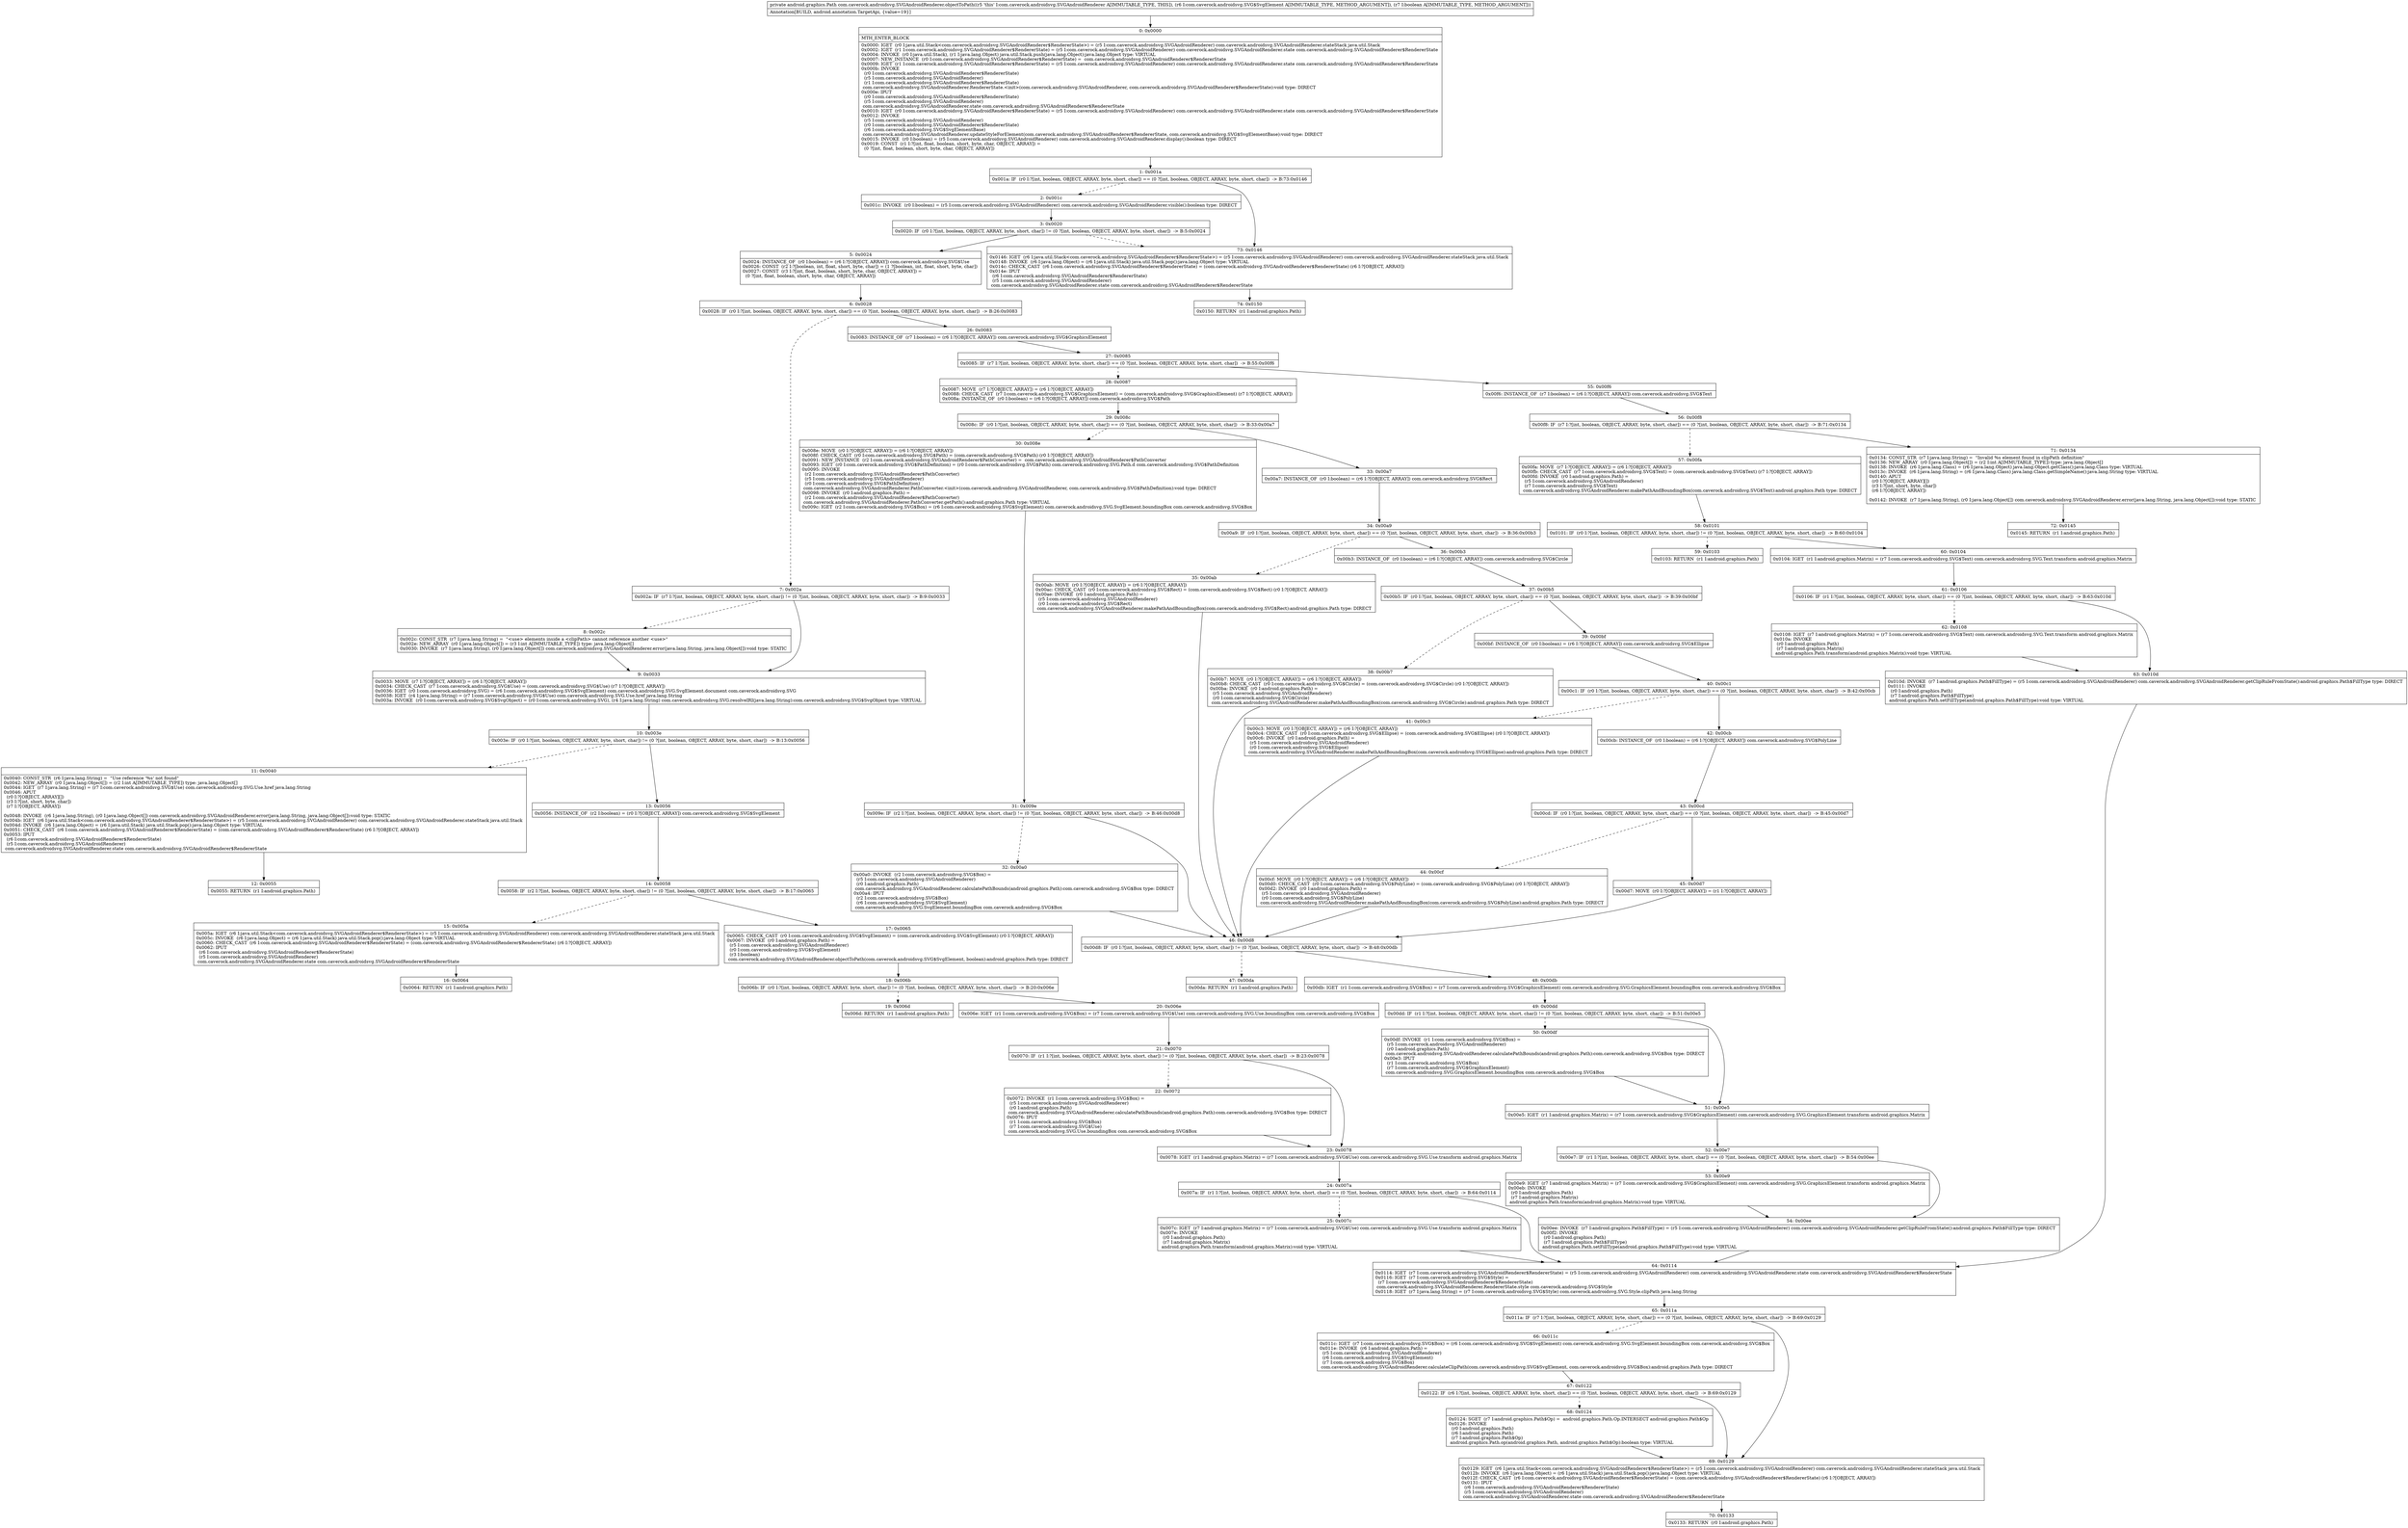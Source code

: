 digraph "CFG forcom.caverock.androidsvg.SVGAndroidRenderer.objectToPath(Lcom\/caverock\/androidsvg\/SVG$SvgElement;Z)Landroid\/graphics\/Path;" {
Node_0 [shape=record,label="{0\:\ 0x0000|MTH_ENTER_BLOCK\l|0x0000: IGET  (r0 I:java.util.Stack\<com.caverock.androidsvg.SVGAndroidRenderer$RendererState\>) = (r5 I:com.caverock.androidsvg.SVGAndroidRenderer) com.caverock.androidsvg.SVGAndroidRenderer.stateStack java.util.Stack \l0x0002: IGET  (r1 I:com.caverock.androidsvg.SVGAndroidRenderer$RendererState) = (r5 I:com.caverock.androidsvg.SVGAndroidRenderer) com.caverock.androidsvg.SVGAndroidRenderer.state com.caverock.androidsvg.SVGAndroidRenderer$RendererState \l0x0004: INVOKE  (r0 I:java.util.Stack), (r1 I:java.lang.Object) java.util.Stack.push(java.lang.Object):java.lang.Object type: VIRTUAL \l0x0007: NEW_INSTANCE  (r0 I:com.caverock.androidsvg.SVGAndroidRenderer$RendererState) =  com.caverock.androidsvg.SVGAndroidRenderer$RendererState \l0x0009: IGET  (r1 I:com.caverock.androidsvg.SVGAndroidRenderer$RendererState) = (r5 I:com.caverock.androidsvg.SVGAndroidRenderer) com.caverock.androidsvg.SVGAndroidRenderer.state com.caverock.androidsvg.SVGAndroidRenderer$RendererState \l0x000b: INVOKE  \l  (r0 I:com.caverock.androidsvg.SVGAndroidRenderer$RendererState)\l  (r5 I:com.caverock.androidsvg.SVGAndroidRenderer)\l  (r1 I:com.caverock.androidsvg.SVGAndroidRenderer$RendererState)\l com.caverock.androidsvg.SVGAndroidRenderer.RendererState.\<init\>(com.caverock.androidsvg.SVGAndroidRenderer, com.caverock.androidsvg.SVGAndroidRenderer$RendererState):void type: DIRECT \l0x000e: IPUT  \l  (r0 I:com.caverock.androidsvg.SVGAndroidRenderer$RendererState)\l  (r5 I:com.caverock.androidsvg.SVGAndroidRenderer)\l com.caverock.androidsvg.SVGAndroidRenderer.state com.caverock.androidsvg.SVGAndroidRenderer$RendererState \l0x0010: IGET  (r0 I:com.caverock.androidsvg.SVGAndroidRenderer$RendererState) = (r5 I:com.caverock.androidsvg.SVGAndroidRenderer) com.caverock.androidsvg.SVGAndroidRenderer.state com.caverock.androidsvg.SVGAndroidRenderer$RendererState \l0x0012: INVOKE  \l  (r5 I:com.caverock.androidsvg.SVGAndroidRenderer)\l  (r0 I:com.caverock.androidsvg.SVGAndroidRenderer$RendererState)\l  (r6 I:com.caverock.androidsvg.SVG$SvgElementBase)\l com.caverock.androidsvg.SVGAndroidRenderer.updateStyleForElement(com.caverock.androidsvg.SVGAndroidRenderer$RendererState, com.caverock.androidsvg.SVG$SvgElementBase):void type: DIRECT \l0x0015: INVOKE  (r0 I:boolean) = (r5 I:com.caverock.androidsvg.SVGAndroidRenderer) com.caverock.androidsvg.SVGAndroidRenderer.display():boolean type: DIRECT \l0x0019: CONST  (r1 I:?[int, float, boolean, short, byte, char, OBJECT, ARRAY]) = \l  (0 ?[int, float, boolean, short, byte, char, OBJECT, ARRAY])\l \l}"];
Node_1 [shape=record,label="{1\:\ 0x001a|0x001a: IF  (r0 I:?[int, boolean, OBJECT, ARRAY, byte, short, char]) == (0 ?[int, boolean, OBJECT, ARRAY, byte, short, char])  \-\> B:73:0x0146 \l}"];
Node_2 [shape=record,label="{2\:\ 0x001c|0x001c: INVOKE  (r0 I:boolean) = (r5 I:com.caverock.androidsvg.SVGAndroidRenderer) com.caverock.androidsvg.SVGAndroidRenderer.visible():boolean type: DIRECT \l}"];
Node_3 [shape=record,label="{3\:\ 0x0020|0x0020: IF  (r0 I:?[int, boolean, OBJECT, ARRAY, byte, short, char]) != (0 ?[int, boolean, OBJECT, ARRAY, byte, short, char])  \-\> B:5:0x0024 \l}"];
Node_5 [shape=record,label="{5\:\ 0x0024|0x0024: INSTANCE_OF  (r0 I:boolean) = (r6 I:?[OBJECT, ARRAY]) com.caverock.androidsvg.SVG$Use \l0x0026: CONST  (r2 I:?[boolean, int, float, short, byte, char]) = (1 ?[boolean, int, float, short, byte, char]) \l0x0027: CONST  (r3 I:?[int, float, boolean, short, byte, char, OBJECT, ARRAY]) = \l  (0 ?[int, float, boolean, short, byte, char, OBJECT, ARRAY])\l \l}"];
Node_6 [shape=record,label="{6\:\ 0x0028|0x0028: IF  (r0 I:?[int, boolean, OBJECT, ARRAY, byte, short, char]) == (0 ?[int, boolean, OBJECT, ARRAY, byte, short, char])  \-\> B:26:0x0083 \l}"];
Node_7 [shape=record,label="{7\:\ 0x002a|0x002a: IF  (r7 I:?[int, boolean, OBJECT, ARRAY, byte, short, char]) != (0 ?[int, boolean, OBJECT, ARRAY, byte, short, char])  \-\> B:9:0x0033 \l}"];
Node_8 [shape=record,label="{8\:\ 0x002c|0x002c: CONST_STR  (r7 I:java.lang.String) =  \"\<use\> elements inside a \<clipPath\> cannot reference another \<use\>\" \l0x002e: NEW_ARRAY  (r0 I:java.lang.Object[]) = (r3 I:int A[IMMUTABLE_TYPE]) type: java.lang.Object[] \l0x0030: INVOKE  (r7 I:java.lang.String), (r0 I:java.lang.Object[]) com.caverock.androidsvg.SVGAndroidRenderer.error(java.lang.String, java.lang.Object[]):void type: STATIC \l}"];
Node_9 [shape=record,label="{9\:\ 0x0033|0x0033: MOVE  (r7 I:?[OBJECT, ARRAY]) = (r6 I:?[OBJECT, ARRAY]) \l0x0034: CHECK_CAST  (r7 I:com.caverock.androidsvg.SVG$Use) = (com.caverock.androidsvg.SVG$Use) (r7 I:?[OBJECT, ARRAY]) \l0x0036: IGET  (r0 I:com.caverock.androidsvg.SVG) = (r6 I:com.caverock.androidsvg.SVG$SvgElement) com.caverock.androidsvg.SVG.SvgElement.document com.caverock.androidsvg.SVG \l0x0038: IGET  (r4 I:java.lang.String) = (r7 I:com.caverock.androidsvg.SVG$Use) com.caverock.androidsvg.SVG.Use.href java.lang.String \l0x003a: INVOKE  (r0 I:com.caverock.androidsvg.SVG$SvgObject) = (r0 I:com.caverock.androidsvg.SVG), (r4 I:java.lang.String) com.caverock.androidsvg.SVG.resolveIRI(java.lang.String):com.caverock.androidsvg.SVG$SvgObject type: VIRTUAL \l}"];
Node_10 [shape=record,label="{10\:\ 0x003e|0x003e: IF  (r0 I:?[int, boolean, OBJECT, ARRAY, byte, short, char]) != (0 ?[int, boolean, OBJECT, ARRAY, byte, short, char])  \-\> B:13:0x0056 \l}"];
Node_11 [shape=record,label="{11\:\ 0x0040|0x0040: CONST_STR  (r6 I:java.lang.String) =  \"Use reference '%s' not found\" \l0x0042: NEW_ARRAY  (r0 I:java.lang.Object[]) = (r2 I:int A[IMMUTABLE_TYPE]) type: java.lang.Object[] \l0x0044: IGET  (r7 I:java.lang.String) = (r7 I:com.caverock.androidsvg.SVG$Use) com.caverock.androidsvg.SVG.Use.href java.lang.String \l0x0046: APUT  \l  (r0 I:?[OBJECT, ARRAY][])\l  (r3 I:?[int, short, byte, char])\l  (r7 I:?[OBJECT, ARRAY])\l \l0x0048: INVOKE  (r6 I:java.lang.String), (r0 I:java.lang.Object[]) com.caverock.androidsvg.SVGAndroidRenderer.error(java.lang.String, java.lang.Object[]):void type: STATIC \l0x004b: IGET  (r6 I:java.util.Stack\<com.caverock.androidsvg.SVGAndroidRenderer$RendererState\>) = (r5 I:com.caverock.androidsvg.SVGAndroidRenderer) com.caverock.androidsvg.SVGAndroidRenderer.stateStack java.util.Stack \l0x004d: INVOKE  (r6 I:java.lang.Object) = (r6 I:java.util.Stack) java.util.Stack.pop():java.lang.Object type: VIRTUAL \l0x0051: CHECK_CAST  (r6 I:com.caverock.androidsvg.SVGAndroidRenderer$RendererState) = (com.caverock.androidsvg.SVGAndroidRenderer$RendererState) (r6 I:?[OBJECT, ARRAY]) \l0x0053: IPUT  \l  (r6 I:com.caverock.androidsvg.SVGAndroidRenderer$RendererState)\l  (r5 I:com.caverock.androidsvg.SVGAndroidRenderer)\l com.caverock.androidsvg.SVGAndroidRenderer.state com.caverock.androidsvg.SVGAndroidRenderer$RendererState \l}"];
Node_12 [shape=record,label="{12\:\ 0x0055|0x0055: RETURN  (r1 I:android.graphics.Path) \l}"];
Node_13 [shape=record,label="{13\:\ 0x0056|0x0056: INSTANCE_OF  (r2 I:boolean) = (r0 I:?[OBJECT, ARRAY]) com.caverock.androidsvg.SVG$SvgElement \l}"];
Node_14 [shape=record,label="{14\:\ 0x0058|0x0058: IF  (r2 I:?[int, boolean, OBJECT, ARRAY, byte, short, char]) != (0 ?[int, boolean, OBJECT, ARRAY, byte, short, char])  \-\> B:17:0x0065 \l}"];
Node_15 [shape=record,label="{15\:\ 0x005a|0x005a: IGET  (r6 I:java.util.Stack\<com.caverock.androidsvg.SVGAndroidRenderer$RendererState\>) = (r5 I:com.caverock.androidsvg.SVGAndroidRenderer) com.caverock.androidsvg.SVGAndroidRenderer.stateStack java.util.Stack \l0x005c: INVOKE  (r6 I:java.lang.Object) = (r6 I:java.util.Stack) java.util.Stack.pop():java.lang.Object type: VIRTUAL \l0x0060: CHECK_CAST  (r6 I:com.caverock.androidsvg.SVGAndroidRenderer$RendererState) = (com.caverock.androidsvg.SVGAndroidRenderer$RendererState) (r6 I:?[OBJECT, ARRAY]) \l0x0062: IPUT  \l  (r6 I:com.caverock.androidsvg.SVGAndroidRenderer$RendererState)\l  (r5 I:com.caverock.androidsvg.SVGAndroidRenderer)\l com.caverock.androidsvg.SVGAndroidRenderer.state com.caverock.androidsvg.SVGAndroidRenderer$RendererState \l}"];
Node_16 [shape=record,label="{16\:\ 0x0064|0x0064: RETURN  (r1 I:android.graphics.Path) \l}"];
Node_17 [shape=record,label="{17\:\ 0x0065|0x0065: CHECK_CAST  (r0 I:com.caverock.androidsvg.SVG$SvgElement) = (com.caverock.androidsvg.SVG$SvgElement) (r0 I:?[OBJECT, ARRAY]) \l0x0067: INVOKE  (r0 I:android.graphics.Path) = \l  (r5 I:com.caverock.androidsvg.SVGAndroidRenderer)\l  (r0 I:com.caverock.androidsvg.SVG$SvgElement)\l  (r3 I:boolean)\l com.caverock.androidsvg.SVGAndroidRenderer.objectToPath(com.caverock.androidsvg.SVG$SvgElement, boolean):android.graphics.Path type: DIRECT \l}"];
Node_18 [shape=record,label="{18\:\ 0x006b|0x006b: IF  (r0 I:?[int, boolean, OBJECT, ARRAY, byte, short, char]) != (0 ?[int, boolean, OBJECT, ARRAY, byte, short, char])  \-\> B:20:0x006e \l}"];
Node_19 [shape=record,label="{19\:\ 0x006d|0x006d: RETURN  (r1 I:android.graphics.Path) \l}"];
Node_20 [shape=record,label="{20\:\ 0x006e|0x006e: IGET  (r1 I:com.caverock.androidsvg.SVG$Box) = (r7 I:com.caverock.androidsvg.SVG$Use) com.caverock.androidsvg.SVG.Use.boundingBox com.caverock.androidsvg.SVG$Box \l}"];
Node_21 [shape=record,label="{21\:\ 0x0070|0x0070: IF  (r1 I:?[int, boolean, OBJECT, ARRAY, byte, short, char]) != (0 ?[int, boolean, OBJECT, ARRAY, byte, short, char])  \-\> B:23:0x0078 \l}"];
Node_22 [shape=record,label="{22\:\ 0x0072|0x0072: INVOKE  (r1 I:com.caverock.androidsvg.SVG$Box) = \l  (r5 I:com.caverock.androidsvg.SVGAndroidRenderer)\l  (r0 I:android.graphics.Path)\l com.caverock.androidsvg.SVGAndroidRenderer.calculatePathBounds(android.graphics.Path):com.caverock.androidsvg.SVG$Box type: DIRECT \l0x0076: IPUT  \l  (r1 I:com.caverock.androidsvg.SVG$Box)\l  (r7 I:com.caverock.androidsvg.SVG$Use)\l com.caverock.androidsvg.SVG.Use.boundingBox com.caverock.androidsvg.SVG$Box \l}"];
Node_23 [shape=record,label="{23\:\ 0x0078|0x0078: IGET  (r1 I:android.graphics.Matrix) = (r7 I:com.caverock.androidsvg.SVG$Use) com.caverock.androidsvg.SVG.Use.transform android.graphics.Matrix \l}"];
Node_24 [shape=record,label="{24\:\ 0x007a|0x007a: IF  (r1 I:?[int, boolean, OBJECT, ARRAY, byte, short, char]) == (0 ?[int, boolean, OBJECT, ARRAY, byte, short, char])  \-\> B:64:0x0114 \l}"];
Node_25 [shape=record,label="{25\:\ 0x007c|0x007c: IGET  (r7 I:android.graphics.Matrix) = (r7 I:com.caverock.androidsvg.SVG$Use) com.caverock.androidsvg.SVG.Use.transform android.graphics.Matrix \l0x007e: INVOKE  \l  (r0 I:android.graphics.Path)\l  (r7 I:android.graphics.Matrix)\l android.graphics.Path.transform(android.graphics.Matrix):void type: VIRTUAL \l}"];
Node_26 [shape=record,label="{26\:\ 0x0083|0x0083: INSTANCE_OF  (r7 I:boolean) = (r6 I:?[OBJECT, ARRAY]) com.caverock.androidsvg.SVG$GraphicsElement \l}"];
Node_27 [shape=record,label="{27\:\ 0x0085|0x0085: IF  (r7 I:?[int, boolean, OBJECT, ARRAY, byte, short, char]) == (0 ?[int, boolean, OBJECT, ARRAY, byte, short, char])  \-\> B:55:0x00f6 \l}"];
Node_28 [shape=record,label="{28\:\ 0x0087|0x0087: MOVE  (r7 I:?[OBJECT, ARRAY]) = (r6 I:?[OBJECT, ARRAY]) \l0x0088: CHECK_CAST  (r7 I:com.caverock.androidsvg.SVG$GraphicsElement) = (com.caverock.androidsvg.SVG$GraphicsElement) (r7 I:?[OBJECT, ARRAY]) \l0x008a: INSTANCE_OF  (r0 I:boolean) = (r6 I:?[OBJECT, ARRAY]) com.caverock.androidsvg.SVG$Path \l}"];
Node_29 [shape=record,label="{29\:\ 0x008c|0x008c: IF  (r0 I:?[int, boolean, OBJECT, ARRAY, byte, short, char]) == (0 ?[int, boolean, OBJECT, ARRAY, byte, short, char])  \-\> B:33:0x00a7 \l}"];
Node_30 [shape=record,label="{30\:\ 0x008e|0x008e: MOVE  (r0 I:?[OBJECT, ARRAY]) = (r6 I:?[OBJECT, ARRAY]) \l0x008f: CHECK_CAST  (r0 I:com.caverock.androidsvg.SVG$Path) = (com.caverock.androidsvg.SVG$Path) (r0 I:?[OBJECT, ARRAY]) \l0x0091: NEW_INSTANCE  (r2 I:com.caverock.androidsvg.SVGAndroidRenderer$PathConverter) =  com.caverock.androidsvg.SVGAndroidRenderer$PathConverter \l0x0093: IGET  (r0 I:com.caverock.androidsvg.SVG$PathDefinition) = (r0 I:com.caverock.androidsvg.SVG$Path) com.caverock.androidsvg.SVG.Path.d com.caverock.androidsvg.SVG$PathDefinition \l0x0095: INVOKE  \l  (r2 I:com.caverock.androidsvg.SVGAndroidRenderer$PathConverter)\l  (r5 I:com.caverock.androidsvg.SVGAndroidRenderer)\l  (r0 I:com.caverock.androidsvg.SVG$PathDefinition)\l com.caverock.androidsvg.SVGAndroidRenderer.PathConverter.\<init\>(com.caverock.androidsvg.SVGAndroidRenderer, com.caverock.androidsvg.SVG$PathDefinition):void type: DIRECT \l0x0098: INVOKE  (r0 I:android.graphics.Path) = \l  (r2 I:com.caverock.androidsvg.SVGAndroidRenderer$PathConverter)\l com.caverock.androidsvg.SVGAndroidRenderer.PathConverter.getPath():android.graphics.Path type: VIRTUAL \l0x009c: IGET  (r2 I:com.caverock.androidsvg.SVG$Box) = (r6 I:com.caverock.androidsvg.SVG$SvgElement) com.caverock.androidsvg.SVG.SvgElement.boundingBox com.caverock.androidsvg.SVG$Box \l}"];
Node_31 [shape=record,label="{31\:\ 0x009e|0x009e: IF  (r2 I:?[int, boolean, OBJECT, ARRAY, byte, short, char]) != (0 ?[int, boolean, OBJECT, ARRAY, byte, short, char])  \-\> B:46:0x00d8 \l}"];
Node_32 [shape=record,label="{32\:\ 0x00a0|0x00a0: INVOKE  (r2 I:com.caverock.androidsvg.SVG$Box) = \l  (r5 I:com.caverock.androidsvg.SVGAndroidRenderer)\l  (r0 I:android.graphics.Path)\l com.caverock.androidsvg.SVGAndroidRenderer.calculatePathBounds(android.graphics.Path):com.caverock.androidsvg.SVG$Box type: DIRECT \l0x00a4: IPUT  \l  (r2 I:com.caverock.androidsvg.SVG$Box)\l  (r6 I:com.caverock.androidsvg.SVG$SvgElement)\l com.caverock.androidsvg.SVG.SvgElement.boundingBox com.caverock.androidsvg.SVG$Box \l}"];
Node_33 [shape=record,label="{33\:\ 0x00a7|0x00a7: INSTANCE_OF  (r0 I:boolean) = (r6 I:?[OBJECT, ARRAY]) com.caverock.androidsvg.SVG$Rect \l}"];
Node_34 [shape=record,label="{34\:\ 0x00a9|0x00a9: IF  (r0 I:?[int, boolean, OBJECT, ARRAY, byte, short, char]) == (0 ?[int, boolean, OBJECT, ARRAY, byte, short, char])  \-\> B:36:0x00b3 \l}"];
Node_35 [shape=record,label="{35\:\ 0x00ab|0x00ab: MOVE  (r0 I:?[OBJECT, ARRAY]) = (r6 I:?[OBJECT, ARRAY]) \l0x00ac: CHECK_CAST  (r0 I:com.caverock.androidsvg.SVG$Rect) = (com.caverock.androidsvg.SVG$Rect) (r0 I:?[OBJECT, ARRAY]) \l0x00ae: INVOKE  (r0 I:android.graphics.Path) = \l  (r5 I:com.caverock.androidsvg.SVGAndroidRenderer)\l  (r0 I:com.caverock.androidsvg.SVG$Rect)\l com.caverock.androidsvg.SVGAndroidRenderer.makePathAndBoundingBox(com.caverock.androidsvg.SVG$Rect):android.graphics.Path type: DIRECT \l}"];
Node_36 [shape=record,label="{36\:\ 0x00b3|0x00b3: INSTANCE_OF  (r0 I:boolean) = (r6 I:?[OBJECT, ARRAY]) com.caverock.androidsvg.SVG$Circle \l}"];
Node_37 [shape=record,label="{37\:\ 0x00b5|0x00b5: IF  (r0 I:?[int, boolean, OBJECT, ARRAY, byte, short, char]) == (0 ?[int, boolean, OBJECT, ARRAY, byte, short, char])  \-\> B:39:0x00bf \l}"];
Node_38 [shape=record,label="{38\:\ 0x00b7|0x00b7: MOVE  (r0 I:?[OBJECT, ARRAY]) = (r6 I:?[OBJECT, ARRAY]) \l0x00b8: CHECK_CAST  (r0 I:com.caverock.androidsvg.SVG$Circle) = (com.caverock.androidsvg.SVG$Circle) (r0 I:?[OBJECT, ARRAY]) \l0x00ba: INVOKE  (r0 I:android.graphics.Path) = \l  (r5 I:com.caverock.androidsvg.SVGAndroidRenderer)\l  (r0 I:com.caverock.androidsvg.SVG$Circle)\l com.caverock.androidsvg.SVGAndroidRenderer.makePathAndBoundingBox(com.caverock.androidsvg.SVG$Circle):android.graphics.Path type: DIRECT \l}"];
Node_39 [shape=record,label="{39\:\ 0x00bf|0x00bf: INSTANCE_OF  (r0 I:boolean) = (r6 I:?[OBJECT, ARRAY]) com.caverock.androidsvg.SVG$Ellipse \l}"];
Node_40 [shape=record,label="{40\:\ 0x00c1|0x00c1: IF  (r0 I:?[int, boolean, OBJECT, ARRAY, byte, short, char]) == (0 ?[int, boolean, OBJECT, ARRAY, byte, short, char])  \-\> B:42:0x00cb \l}"];
Node_41 [shape=record,label="{41\:\ 0x00c3|0x00c3: MOVE  (r0 I:?[OBJECT, ARRAY]) = (r6 I:?[OBJECT, ARRAY]) \l0x00c4: CHECK_CAST  (r0 I:com.caverock.androidsvg.SVG$Ellipse) = (com.caverock.androidsvg.SVG$Ellipse) (r0 I:?[OBJECT, ARRAY]) \l0x00c6: INVOKE  (r0 I:android.graphics.Path) = \l  (r5 I:com.caverock.androidsvg.SVGAndroidRenderer)\l  (r0 I:com.caverock.androidsvg.SVG$Ellipse)\l com.caverock.androidsvg.SVGAndroidRenderer.makePathAndBoundingBox(com.caverock.androidsvg.SVG$Ellipse):android.graphics.Path type: DIRECT \l}"];
Node_42 [shape=record,label="{42\:\ 0x00cb|0x00cb: INSTANCE_OF  (r0 I:boolean) = (r6 I:?[OBJECT, ARRAY]) com.caverock.androidsvg.SVG$PolyLine \l}"];
Node_43 [shape=record,label="{43\:\ 0x00cd|0x00cd: IF  (r0 I:?[int, boolean, OBJECT, ARRAY, byte, short, char]) == (0 ?[int, boolean, OBJECT, ARRAY, byte, short, char])  \-\> B:45:0x00d7 \l}"];
Node_44 [shape=record,label="{44\:\ 0x00cf|0x00cf: MOVE  (r0 I:?[OBJECT, ARRAY]) = (r6 I:?[OBJECT, ARRAY]) \l0x00d0: CHECK_CAST  (r0 I:com.caverock.androidsvg.SVG$PolyLine) = (com.caverock.androidsvg.SVG$PolyLine) (r0 I:?[OBJECT, ARRAY]) \l0x00d2: INVOKE  (r0 I:android.graphics.Path) = \l  (r5 I:com.caverock.androidsvg.SVGAndroidRenderer)\l  (r0 I:com.caverock.androidsvg.SVG$PolyLine)\l com.caverock.androidsvg.SVGAndroidRenderer.makePathAndBoundingBox(com.caverock.androidsvg.SVG$PolyLine):android.graphics.Path type: DIRECT \l}"];
Node_45 [shape=record,label="{45\:\ 0x00d7|0x00d7: MOVE  (r0 I:?[OBJECT, ARRAY]) = (r1 I:?[OBJECT, ARRAY]) \l}"];
Node_46 [shape=record,label="{46\:\ 0x00d8|0x00d8: IF  (r0 I:?[int, boolean, OBJECT, ARRAY, byte, short, char]) != (0 ?[int, boolean, OBJECT, ARRAY, byte, short, char])  \-\> B:48:0x00db \l}"];
Node_47 [shape=record,label="{47\:\ 0x00da|0x00da: RETURN  (r1 I:android.graphics.Path) \l}"];
Node_48 [shape=record,label="{48\:\ 0x00db|0x00db: IGET  (r1 I:com.caverock.androidsvg.SVG$Box) = (r7 I:com.caverock.androidsvg.SVG$GraphicsElement) com.caverock.androidsvg.SVG.GraphicsElement.boundingBox com.caverock.androidsvg.SVG$Box \l}"];
Node_49 [shape=record,label="{49\:\ 0x00dd|0x00dd: IF  (r1 I:?[int, boolean, OBJECT, ARRAY, byte, short, char]) != (0 ?[int, boolean, OBJECT, ARRAY, byte, short, char])  \-\> B:51:0x00e5 \l}"];
Node_50 [shape=record,label="{50\:\ 0x00df|0x00df: INVOKE  (r1 I:com.caverock.androidsvg.SVG$Box) = \l  (r5 I:com.caverock.androidsvg.SVGAndroidRenderer)\l  (r0 I:android.graphics.Path)\l com.caverock.androidsvg.SVGAndroidRenderer.calculatePathBounds(android.graphics.Path):com.caverock.androidsvg.SVG$Box type: DIRECT \l0x00e3: IPUT  \l  (r1 I:com.caverock.androidsvg.SVG$Box)\l  (r7 I:com.caverock.androidsvg.SVG$GraphicsElement)\l com.caverock.androidsvg.SVG.GraphicsElement.boundingBox com.caverock.androidsvg.SVG$Box \l}"];
Node_51 [shape=record,label="{51\:\ 0x00e5|0x00e5: IGET  (r1 I:android.graphics.Matrix) = (r7 I:com.caverock.androidsvg.SVG$GraphicsElement) com.caverock.androidsvg.SVG.GraphicsElement.transform android.graphics.Matrix \l}"];
Node_52 [shape=record,label="{52\:\ 0x00e7|0x00e7: IF  (r1 I:?[int, boolean, OBJECT, ARRAY, byte, short, char]) == (0 ?[int, boolean, OBJECT, ARRAY, byte, short, char])  \-\> B:54:0x00ee \l}"];
Node_53 [shape=record,label="{53\:\ 0x00e9|0x00e9: IGET  (r7 I:android.graphics.Matrix) = (r7 I:com.caverock.androidsvg.SVG$GraphicsElement) com.caverock.androidsvg.SVG.GraphicsElement.transform android.graphics.Matrix \l0x00eb: INVOKE  \l  (r0 I:android.graphics.Path)\l  (r7 I:android.graphics.Matrix)\l android.graphics.Path.transform(android.graphics.Matrix):void type: VIRTUAL \l}"];
Node_54 [shape=record,label="{54\:\ 0x00ee|0x00ee: INVOKE  (r7 I:android.graphics.Path$FillType) = (r5 I:com.caverock.androidsvg.SVGAndroidRenderer) com.caverock.androidsvg.SVGAndroidRenderer.getClipRuleFromState():android.graphics.Path$FillType type: DIRECT \l0x00f2: INVOKE  \l  (r0 I:android.graphics.Path)\l  (r7 I:android.graphics.Path$FillType)\l android.graphics.Path.setFillType(android.graphics.Path$FillType):void type: VIRTUAL \l}"];
Node_55 [shape=record,label="{55\:\ 0x00f6|0x00f6: INSTANCE_OF  (r7 I:boolean) = (r6 I:?[OBJECT, ARRAY]) com.caverock.androidsvg.SVG$Text \l}"];
Node_56 [shape=record,label="{56\:\ 0x00f8|0x00f8: IF  (r7 I:?[int, boolean, OBJECT, ARRAY, byte, short, char]) == (0 ?[int, boolean, OBJECT, ARRAY, byte, short, char])  \-\> B:71:0x0134 \l}"];
Node_57 [shape=record,label="{57\:\ 0x00fa|0x00fa: MOVE  (r7 I:?[OBJECT, ARRAY]) = (r6 I:?[OBJECT, ARRAY]) \l0x00fb: CHECK_CAST  (r7 I:com.caverock.androidsvg.SVG$Text) = (com.caverock.androidsvg.SVG$Text) (r7 I:?[OBJECT, ARRAY]) \l0x00fd: INVOKE  (r0 I:android.graphics.Path) = \l  (r5 I:com.caverock.androidsvg.SVGAndroidRenderer)\l  (r7 I:com.caverock.androidsvg.SVG$Text)\l com.caverock.androidsvg.SVGAndroidRenderer.makePathAndBoundingBox(com.caverock.androidsvg.SVG$Text):android.graphics.Path type: DIRECT \l}"];
Node_58 [shape=record,label="{58\:\ 0x0101|0x0101: IF  (r0 I:?[int, boolean, OBJECT, ARRAY, byte, short, char]) != (0 ?[int, boolean, OBJECT, ARRAY, byte, short, char])  \-\> B:60:0x0104 \l}"];
Node_59 [shape=record,label="{59\:\ 0x0103|0x0103: RETURN  (r1 I:android.graphics.Path) \l}"];
Node_60 [shape=record,label="{60\:\ 0x0104|0x0104: IGET  (r1 I:android.graphics.Matrix) = (r7 I:com.caverock.androidsvg.SVG$Text) com.caverock.androidsvg.SVG.Text.transform android.graphics.Matrix \l}"];
Node_61 [shape=record,label="{61\:\ 0x0106|0x0106: IF  (r1 I:?[int, boolean, OBJECT, ARRAY, byte, short, char]) == (0 ?[int, boolean, OBJECT, ARRAY, byte, short, char])  \-\> B:63:0x010d \l}"];
Node_62 [shape=record,label="{62\:\ 0x0108|0x0108: IGET  (r7 I:android.graphics.Matrix) = (r7 I:com.caverock.androidsvg.SVG$Text) com.caverock.androidsvg.SVG.Text.transform android.graphics.Matrix \l0x010a: INVOKE  \l  (r0 I:android.graphics.Path)\l  (r7 I:android.graphics.Matrix)\l android.graphics.Path.transform(android.graphics.Matrix):void type: VIRTUAL \l}"];
Node_63 [shape=record,label="{63\:\ 0x010d|0x010d: INVOKE  (r7 I:android.graphics.Path$FillType) = (r5 I:com.caverock.androidsvg.SVGAndroidRenderer) com.caverock.androidsvg.SVGAndroidRenderer.getClipRuleFromState():android.graphics.Path$FillType type: DIRECT \l0x0111: INVOKE  \l  (r0 I:android.graphics.Path)\l  (r7 I:android.graphics.Path$FillType)\l android.graphics.Path.setFillType(android.graphics.Path$FillType):void type: VIRTUAL \l}"];
Node_64 [shape=record,label="{64\:\ 0x0114|0x0114: IGET  (r7 I:com.caverock.androidsvg.SVGAndroidRenderer$RendererState) = (r5 I:com.caverock.androidsvg.SVGAndroidRenderer) com.caverock.androidsvg.SVGAndroidRenderer.state com.caverock.androidsvg.SVGAndroidRenderer$RendererState \l0x0116: IGET  (r7 I:com.caverock.androidsvg.SVG$Style) = \l  (r7 I:com.caverock.androidsvg.SVGAndroidRenderer$RendererState)\l com.caverock.androidsvg.SVGAndroidRenderer.RendererState.style com.caverock.androidsvg.SVG$Style \l0x0118: IGET  (r7 I:java.lang.String) = (r7 I:com.caverock.androidsvg.SVG$Style) com.caverock.androidsvg.SVG.Style.clipPath java.lang.String \l}"];
Node_65 [shape=record,label="{65\:\ 0x011a|0x011a: IF  (r7 I:?[int, boolean, OBJECT, ARRAY, byte, short, char]) == (0 ?[int, boolean, OBJECT, ARRAY, byte, short, char])  \-\> B:69:0x0129 \l}"];
Node_66 [shape=record,label="{66\:\ 0x011c|0x011c: IGET  (r7 I:com.caverock.androidsvg.SVG$Box) = (r6 I:com.caverock.androidsvg.SVG$SvgElement) com.caverock.androidsvg.SVG.SvgElement.boundingBox com.caverock.androidsvg.SVG$Box \l0x011e: INVOKE  (r6 I:android.graphics.Path) = \l  (r5 I:com.caverock.androidsvg.SVGAndroidRenderer)\l  (r6 I:com.caverock.androidsvg.SVG$SvgElement)\l  (r7 I:com.caverock.androidsvg.SVG$Box)\l com.caverock.androidsvg.SVGAndroidRenderer.calculateClipPath(com.caverock.androidsvg.SVG$SvgElement, com.caverock.androidsvg.SVG$Box):android.graphics.Path type: DIRECT \l}"];
Node_67 [shape=record,label="{67\:\ 0x0122|0x0122: IF  (r6 I:?[int, boolean, OBJECT, ARRAY, byte, short, char]) == (0 ?[int, boolean, OBJECT, ARRAY, byte, short, char])  \-\> B:69:0x0129 \l}"];
Node_68 [shape=record,label="{68\:\ 0x0124|0x0124: SGET  (r7 I:android.graphics.Path$Op) =  android.graphics.Path.Op.INTERSECT android.graphics.Path$Op \l0x0126: INVOKE  \l  (r0 I:android.graphics.Path)\l  (r6 I:android.graphics.Path)\l  (r7 I:android.graphics.Path$Op)\l android.graphics.Path.op(android.graphics.Path, android.graphics.Path$Op):boolean type: VIRTUAL \l}"];
Node_69 [shape=record,label="{69\:\ 0x0129|0x0129: IGET  (r6 I:java.util.Stack\<com.caverock.androidsvg.SVGAndroidRenderer$RendererState\>) = (r5 I:com.caverock.androidsvg.SVGAndroidRenderer) com.caverock.androidsvg.SVGAndroidRenderer.stateStack java.util.Stack \l0x012b: INVOKE  (r6 I:java.lang.Object) = (r6 I:java.util.Stack) java.util.Stack.pop():java.lang.Object type: VIRTUAL \l0x012f: CHECK_CAST  (r6 I:com.caverock.androidsvg.SVGAndroidRenderer$RendererState) = (com.caverock.androidsvg.SVGAndroidRenderer$RendererState) (r6 I:?[OBJECT, ARRAY]) \l0x0131: IPUT  \l  (r6 I:com.caverock.androidsvg.SVGAndroidRenderer$RendererState)\l  (r5 I:com.caverock.androidsvg.SVGAndroidRenderer)\l com.caverock.androidsvg.SVGAndroidRenderer.state com.caverock.androidsvg.SVGAndroidRenderer$RendererState \l}"];
Node_70 [shape=record,label="{70\:\ 0x0133|0x0133: RETURN  (r0 I:android.graphics.Path) \l}"];
Node_71 [shape=record,label="{71\:\ 0x0134|0x0134: CONST_STR  (r7 I:java.lang.String) =  \"Invalid %s element found in clipPath definition\" \l0x0136: NEW_ARRAY  (r0 I:java.lang.Object[]) = (r2 I:int A[IMMUTABLE_TYPE]) type: java.lang.Object[] \l0x0138: INVOKE  (r6 I:java.lang.Class) = (r6 I:java.lang.Object) java.lang.Object.getClass():java.lang.Class type: VIRTUAL \l0x013c: INVOKE  (r6 I:java.lang.String) = (r6 I:java.lang.Class) java.lang.Class.getSimpleName():java.lang.String type: VIRTUAL \l0x0140: APUT  \l  (r0 I:?[OBJECT, ARRAY][])\l  (r3 I:?[int, short, byte, char])\l  (r6 I:?[OBJECT, ARRAY])\l \l0x0142: INVOKE  (r7 I:java.lang.String), (r0 I:java.lang.Object[]) com.caverock.androidsvg.SVGAndroidRenderer.error(java.lang.String, java.lang.Object[]):void type: STATIC \l}"];
Node_72 [shape=record,label="{72\:\ 0x0145|0x0145: RETURN  (r1 I:android.graphics.Path) \l}"];
Node_73 [shape=record,label="{73\:\ 0x0146|0x0146: IGET  (r6 I:java.util.Stack\<com.caverock.androidsvg.SVGAndroidRenderer$RendererState\>) = (r5 I:com.caverock.androidsvg.SVGAndroidRenderer) com.caverock.androidsvg.SVGAndroidRenderer.stateStack java.util.Stack \l0x0148: INVOKE  (r6 I:java.lang.Object) = (r6 I:java.util.Stack) java.util.Stack.pop():java.lang.Object type: VIRTUAL \l0x014c: CHECK_CAST  (r6 I:com.caverock.androidsvg.SVGAndroidRenderer$RendererState) = (com.caverock.androidsvg.SVGAndroidRenderer$RendererState) (r6 I:?[OBJECT, ARRAY]) \l0x014e: IPUT  \l  (r6 I:com.caverock.androidsvg.SVGAndroidRenderer$RendererState)\l  (r5 I:com.caverock.androidsvg.SVGAndroidRenderer)\l com.caverock.androidsvg.SVGAndroidRenderer.state com.caverock.androidsvg.SVGAndroidRenderer$RendererState \l}"];
Node_74 [shape=record,label="{74\:\ 0x0150|0x0150: RETURN  (r1 I:android.graphics.Path) \l}"];
MethodNode[shape=record,label="{private android.graphics.Path com.caverock.androidsvg.SVGAndroidRenderer.objectToPath((r5 'this' I:com.caverock.androidsvg.SVGAndroidRenderer A[IMMUTABLE_TYPE, THIS]), (r6 I:com.caverock.androidsvg.SVG$SvgElement A[IMMUTABLE_TYPE, METHOD_ARGUMENT]), (r7 I:boolean A[IMMUTABLE_TYPE, METHOD_ARGUMENT]))  | Annotation[BUILD, android.annotation.TargetApi, \{value=19\}]\l}"];
MethodNode -> Node_0;
Node_0 -> Node_1;
Node_1 -> Node_2[style=dashed];
Node_1 -> Node_73;
Node_2 -> Node_3;
Node_3 -> Node_5;
Node_3 -> Node_73[style=dashed];
Node_5 -> Node_6;
Node_6 -> Node_7[style=dashed];
Node_6 -> Node_26;
Node_7 -> Node_8[style=dashed];
Node_7 -> Node_9;
Node_8 -> Node_9;
Node_9 -> Node_10;
Node_10 -> Node_11[style=dashed];
Node_10 -> Node_13;
Node_11 -> Node_12;
Node_13 -> Node_14;
Node_14 -> Node_15[style=dashed];
Node_14 -> Node_17;
Node_15 -> Node_16;
Node_17 -> Node_18;
Node_18 -> Node_19[style=dashed];
Node_18 -> Node_20;
Node_20 -> Node_21;
Node_21 -> Node_22[style=dashed];
Node_21 -> Node_23;
Node_22 -> Node_23;
Node_23 -> Node_24;
Node_24 -> Node_25[style=dashed];
Node_24 -> Node_64;
Node_25 -> Node_64;
Node_26 -> Node_27;
Node_27 -> Node_28[style=dashed];
Node_27 -> Node_55;
Node_28 -> Node_29;
Node_29 -> Node_30[style=dashed];
Node_29 -> Node_33;
Node_30 -> Node_31;
Node_31 -> Node_32[style=dashed];
Node_31 -> Node_46;
Node_32 -> Node_46;
Node_33 -> Node_34;
Node_34 -> Node_35[style=dashed];
Node_34 -> Node_36;
Node_35 -> Node_46;
Node_36 -> Node_37;
Node_37 -> Node_38[style=dashed];
Node_37 -> Node_39;
Node_38 -> Node_46;
Node_39 -> Node_40;
Node_40 -> Node_41[style=dashed];
Node_40 -> Node_42;
Node_41 -> Node_46;
Node_42 -> Node_43;
Node_43 -> Node_44[style=dashed];
Node_43 -> Node_45;
Node_44 -> Node_46;
Node_45 -> Node_46;
Node_46 -> Node_47[style=dashed];
Node_46 -> Node_48;
Node_48 -> Node_49;
Node_49 -> Node_50[style=dashed];
Node_49 -> Node_51;
Node_50 -> Node_51;
Node_51 -> Node_52;
Node_52 -> Node_53[style=dashed];
Node_52 -> Node_54;
Node_53 -> Node_54;
Node_54 -> Node_64;
Node_55 -> Node_56;
Node_56 -> Node_57[style=dashed];
Node_56 -> Node_71;
Node_57 -> Node_58;
Node_58 -> Node_59[style=dashed];
Node_58 -> Node_60;
Node_60 -> Node_61;
Node_61 -> Node_62[style=dashed];
Node_61 -> Node_63;
Node_62 -> Node_63;
Node_63 -> Node_64;
Node_64 -> Node_65;
Node_65 -> Node_66[style=dashed];
Node_65 -> Node_69;
Node_66 -> Node_67;
Node_67 -> Node_68[style=dashed];
Node_67 -> Node_69;
Node_68 -> Node_69;
Node_69 -> Node_70;
Node_71 -> Node_72;
Node_73 -> Node_74;
}

